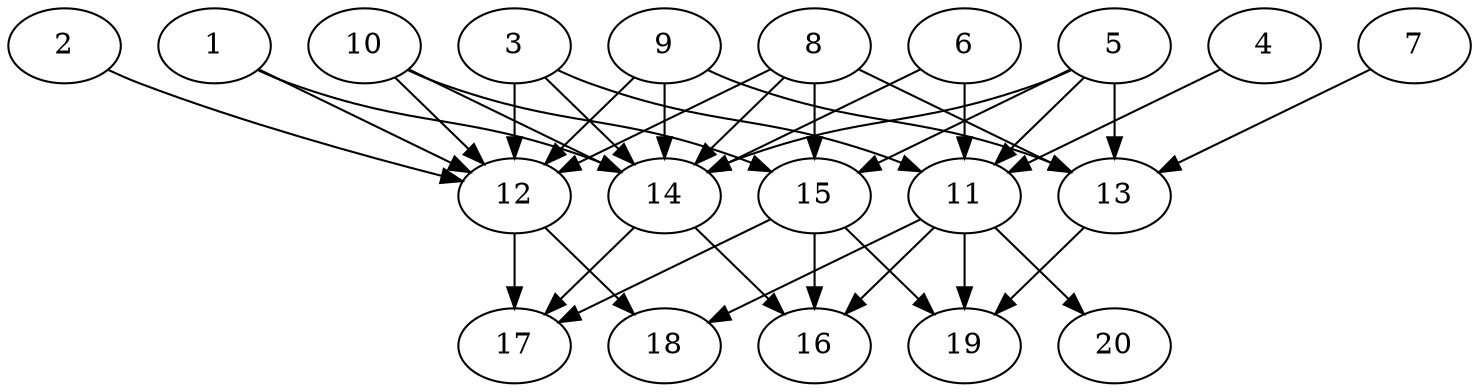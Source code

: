 // DAG automatically generated by daggen at Tue Jul 23 14:34:09 2019
// ./daggen --dot -n 20 --ccr 0.3 --fat 0.7 --regular 0.5 --density 0.8 --mindata 5242880 --maxdata 52428800 
digraph G {
  1 [size="86978560", alpha="0.04", expect_size="26093568"] 
  1 -> 12 [size ="26093568"]
  1 -> 14 [size ="26093568"]
  2 [size="98164053", alpha="0.09", expect_size="29449216"] 
  2 -> 12 [size ="29449216"]
  3 [size="72956587", alpha="0.14", expect_size="21886976"] 
  3 -> 11 [size ="21886976"]
  3 -> 12 [size ="21886976"]
  3 -> 14 [size ="21886976"]
  4 [size="136434347", alpha="0.14", expect_size="40930304"] 
  4 -> 11 [size ="40930304"]
  5 [size="29248853", alpha="0.06", expect_size="8774656"] 
  5 -> 11 [size ="8774656"]
  5 -> 13 [size ="8774656"]
  5 -> 14 [size ="8774656"]
  5 -> 15 [size ="8774656"]
  6 [size="134427307", alpha="0.06", expect_size="40328192"] 
  6 -> 11 [size ="40328192"]
  6 -> 14 [size ="40328192"]
  7 [size="145735680", alpha="0.20", expect_size="43720704"] 
  7 -> 13 [size ="43720704"]
  8 [size="171069440", alpha="0.08", expect_size="51320832"] 
  8 -> 12 [size ="51320832"]
  8 -> 13 [size ="51320832"]
  8 -> 14 [size ="51320832"]
  8 -> 15 [size ="51320832"]
  9 [size="100870827", alpha="0.12", expect_size="30261248"] 
  9 -> 12 [size ="30261248"]
  9 -> 13 [size ="30261248"]
  9 -> 14 [size ="30261248"]
  10 [size="51978240", alpha="0.15", expect_size="15593472"] 
  10 -> 12 [size ="15593472"]
  10 -> 14 [size ="15593472"]
  10 -> 15 [size ="15593472"]
  11 [size="22145707", alpha="0.18", expect_size="6643712"] 
  11 -> 16 [size ="6643712"]
  11 -> 18 [size ="6643712"]
  11 -> 19 [size ="6643712"]
  11 -> 20 [size ="6643712"]
  12 [size="54405120", alpha="0.19", expect_size="16321536"] 
  12 -> 17 [size ="16321536"]
  12 -> 18 [size ="16321536"]
  13 [size="121313280", alpha="0.07", expect_size="36393984"] 
  13 -> 19 [size ="36393984"]
  14 [size="73683627", alpha="0.07", expect_size="22105088"] 
  14 -> 16 [size ="22105088"]
  14 -> 17 [size ="22105088"]
  15 [size="24849067", alpha="0.04", expect_size="7454720"] 
  15 -> 16 [size ="7454720"]
  15 -> 17 [size ="7454720"]
  15 -> 19 [size ="7454720"]
  16 [size="72127147", alpha="0.14", expect_size="21638144"] 
  17 [size="120999253", alpha="0.06", expect_size="36299776"] 
  18 [size="118166187", alpha="0.13", expect_size="35449856"] 
  19 [size="27105280", alpha="0.18", expect_size="8131584"] 
  20 [size="117988693", alpha="0.18", expect_size="35396608"] 
}
